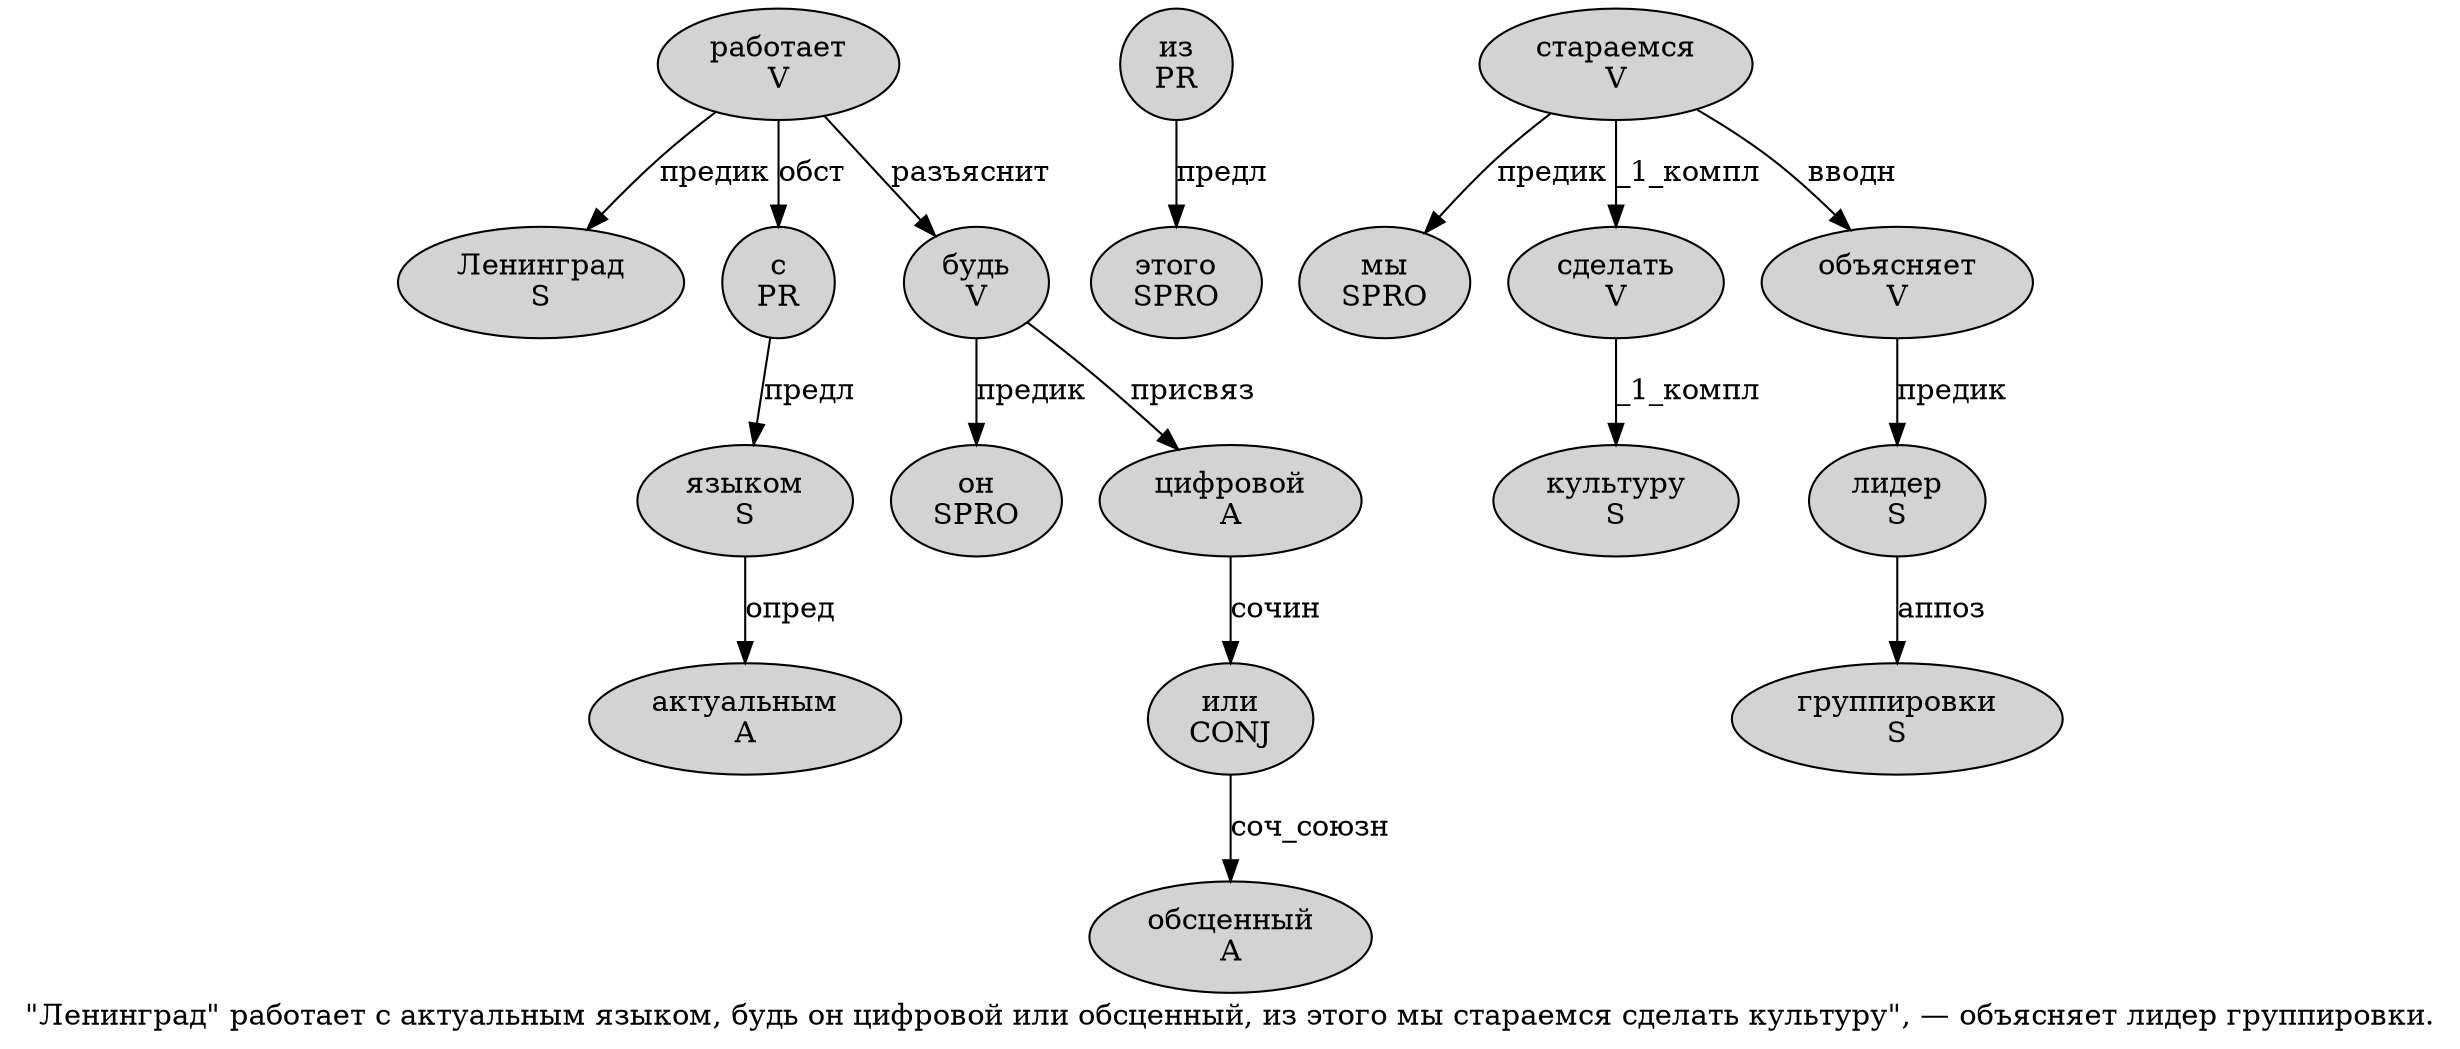 digraph SENTENCE_1325 {
	graph [label="\"Ленинград\" работает с актуальным языком, будь он цифровой или обсценный, из этого мы стараемся сделать культуру\", — объясняет лидер группировки."]
	node [style=filled]
		1 [label="Ленинград
S" color="" fillcolor=lightgray penwidth=1 shape=ellipse]
		3 [label="работает
V" color="" fillcolor=lightgray penwidth=1 shape=ellipse]
		4 [label="с
PR" color="" fillcolor=lightgray penwidth=1 shape=ellipse]
		5 [label="актуальным
A" color="" fillcolor=lightgray penwidth=1 shape=ellipse]
		6 [label="языком
S" color="" fillcolor=lightgray penwidth=1 shape=ellipse]
		8 [label="будь
V" color="" fillcolor=lightgray penwidth=1 shape=ellipse]
		9 [label="он
SPRO" color="" fillcolor=lightgray penwidth=1 shape=ellipse]
		10 [label="цифровой
A" color="" fillcolor=lightgray penwidth=1 shape=ellipse]
		11 [label="или
CONJ" color="" fillcolor=lightgray penwidth=1 shape=ellipse]
		12 [label="обсценный
A" color="" fillcolor=lightgray penwidth=1 shape=ellipse]
		14 [label="из
PR" color="" fillcolor=lightgray penwidth=1 shape=ellipse]
		15 [label="этого
SPRO" color="" fillcolor=lightgray penwidth=1 shape=ellipse]
		16 [label="мы
SPRO" color="" fillcolor=lightgray penwidth=1 shape=ellipse]
		17 [label="стараемся
V" color="" fillcolor=lightgray penwidth=1 shape=ellipse]
		18 [label="сделать
V" color="" fillcolor=lightgray penwidth=1 shape=ellipse]
		19 [label="культуру
S" color="" fillcolor=lightgray penwidth=1 shape=ellipse]
		23 [label="объясняет
V" color="" fillcolor=lightgray penwidth=1 shape=ellipse]
		24 [label="лидер
S" color="" fillcolor=lightgray penwidth=1 shape=ellipse]
		25 [label="группировки
S" color="" fillcolor=lightgray penwidth=1 shape=ellipse]
			14 -> 15 [label="предл"]
			17 -> 16 [label="предик"]
			17 -> 18 [label="_1_компл"]
			17 -> 23 [label="вводн"]
			18 -> 19 [label="_1_компл"]
			11 -> 12 [label="соч_союзн"]
			3 -> 1 [label="предик"]
			3 -> 4 [label="обст"]
			3 -> 8 [label="разъяснит"]
			4 -> 6 [label="предл"]
			23 -> 24 [label="предик"]
			10 -> 11 [label="сочин"]
			24 -> 25 [label="аппоз"]
			6 -> 5 [label="опред"]
			8 -> 9 [label="предик"]
			8 -> 10 [label="присвяз"]
}